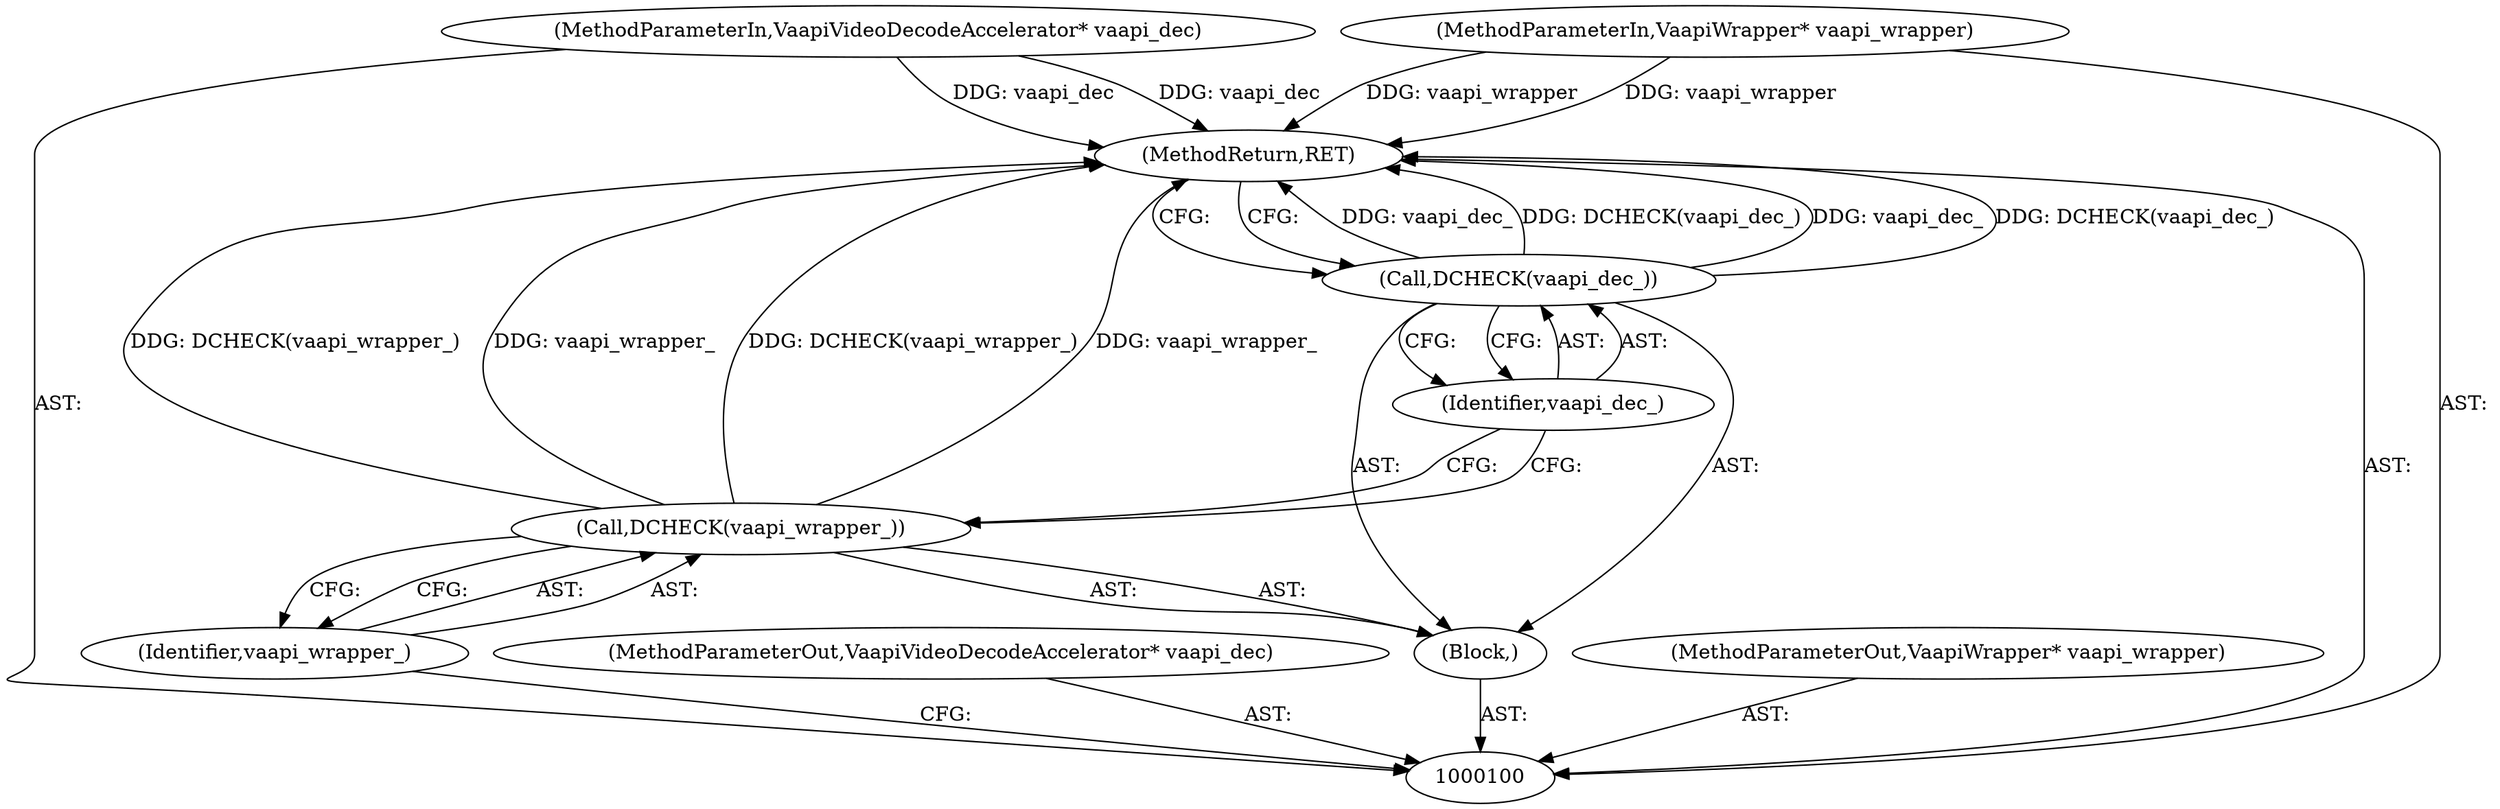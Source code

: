 digraph "1_Chrome_27c68f543e5eba779902447445dfb05ec3f5bf75_7" {
"1000108" [label="(MethodReturn,RET)"];
"1000101" [label="(MethodParameterIn,VaapiVideoDecodeAccelerator* vaapi_dec)"];
"1000119" [label="(MethodParameterOut,VaapiVideoDecodeAccelerator* vaapi_dec)"];
"1000102" [label="(MethodParameterIn,VaapiWrapper* vaapi_wrapper)"];
"1000120" [label="(MethodParameterOut,VaapiWrapper* vaapi_wrapper)"];
"1000103" [label="(Block,)"];
"1000104" [label="(Call,DCHECK(vaapi_wrapper_))"];
"1000105" [label="(Identifier,vaapi_wrapper_)"];
"1000106" [label="(Call,DCHECK(vaapi_dec_))"];
"1000107" [label="(Identifier,vaapi_dec_)"];
"1000108" -> "1000100"  [label="AST: "];
"1000108" -> "1000106"  [label="CFG: "];
"1000106" -> "1000108"  [label="DDG: vaapi_dec_"];
"1000106" -> "1000108"  [label="DDG: DCHECK(vaapi_dec_)"];
"1000104" -> "1000108"  [label="DDG: DCHECK(vaapi_wrapper_)"];
"1000104" -> "1000108"  [label="DDG: vaapi_wrapper_"];
"1000102" -> "1000108"  [label="DDG: vaapi_wrapper"];
"1000101" -> "1000108"  [label="DDG: vaapi_dec"];
"1000101" -> "1000100"  [label="AST: "];
"1000101" -> "1000108"  [label="DDG: vaapi_dec"];
"1000119" -> "1000100"  [label="AST: "];
"1000102" -> "1000100"  [label="AST: "];
"1000102" -> "1000108"  [label="DDG: vaapi_wrapper"];
"1000120" -> "1000100"  [label="AST: "];
"1000103" -> "1000100"  [label="AST: "];
"1000104" -> "1000103"  [label="AST: "];
"1000106" -> "1000103"  [label="AST: "];
"1000104" -> "1000103"  [label="AST: "];
"1000104" -> "1000105"  [label="CFG: "];
"1000105" -> "1000104"  [label="AST: "];
"1000107" -> "1000104"  [label="CFG: "];
"1000104" -> "1000108"  [label="DDG: DCHECK(vaapi_wrapper_)"];
"1000104" -> "1000108"  [label="DDG: vaapi_wrapper_"];
"1000105" -> "1000104"  [label="AST: "];
"1000105" -> "1000100"  [label="CFG: "];
"1000104" -> "1000105"  [label="CFG: "];
"1000106" -> "1000103"  [label="AST: "];
"1000106" -> "1000107"  [label="CFG: "];
"1000107" -> "1000106"  [label="AST: "];
"1000108" -> "1000106"  [label="CFG: "];
"1000106" -> "1000108"  [label="DDG: vaapi_dec_"];
"1000106" -> "1000108"  [label="DDG: DCHECK(vaapi_dec_)"];
"1000107" -> "1000106"  [label="AST: "];
"1000107" -> "1000104"  [label="CFG: "];
"1000106" -> "1000107"  [label="CFG: "];
}
